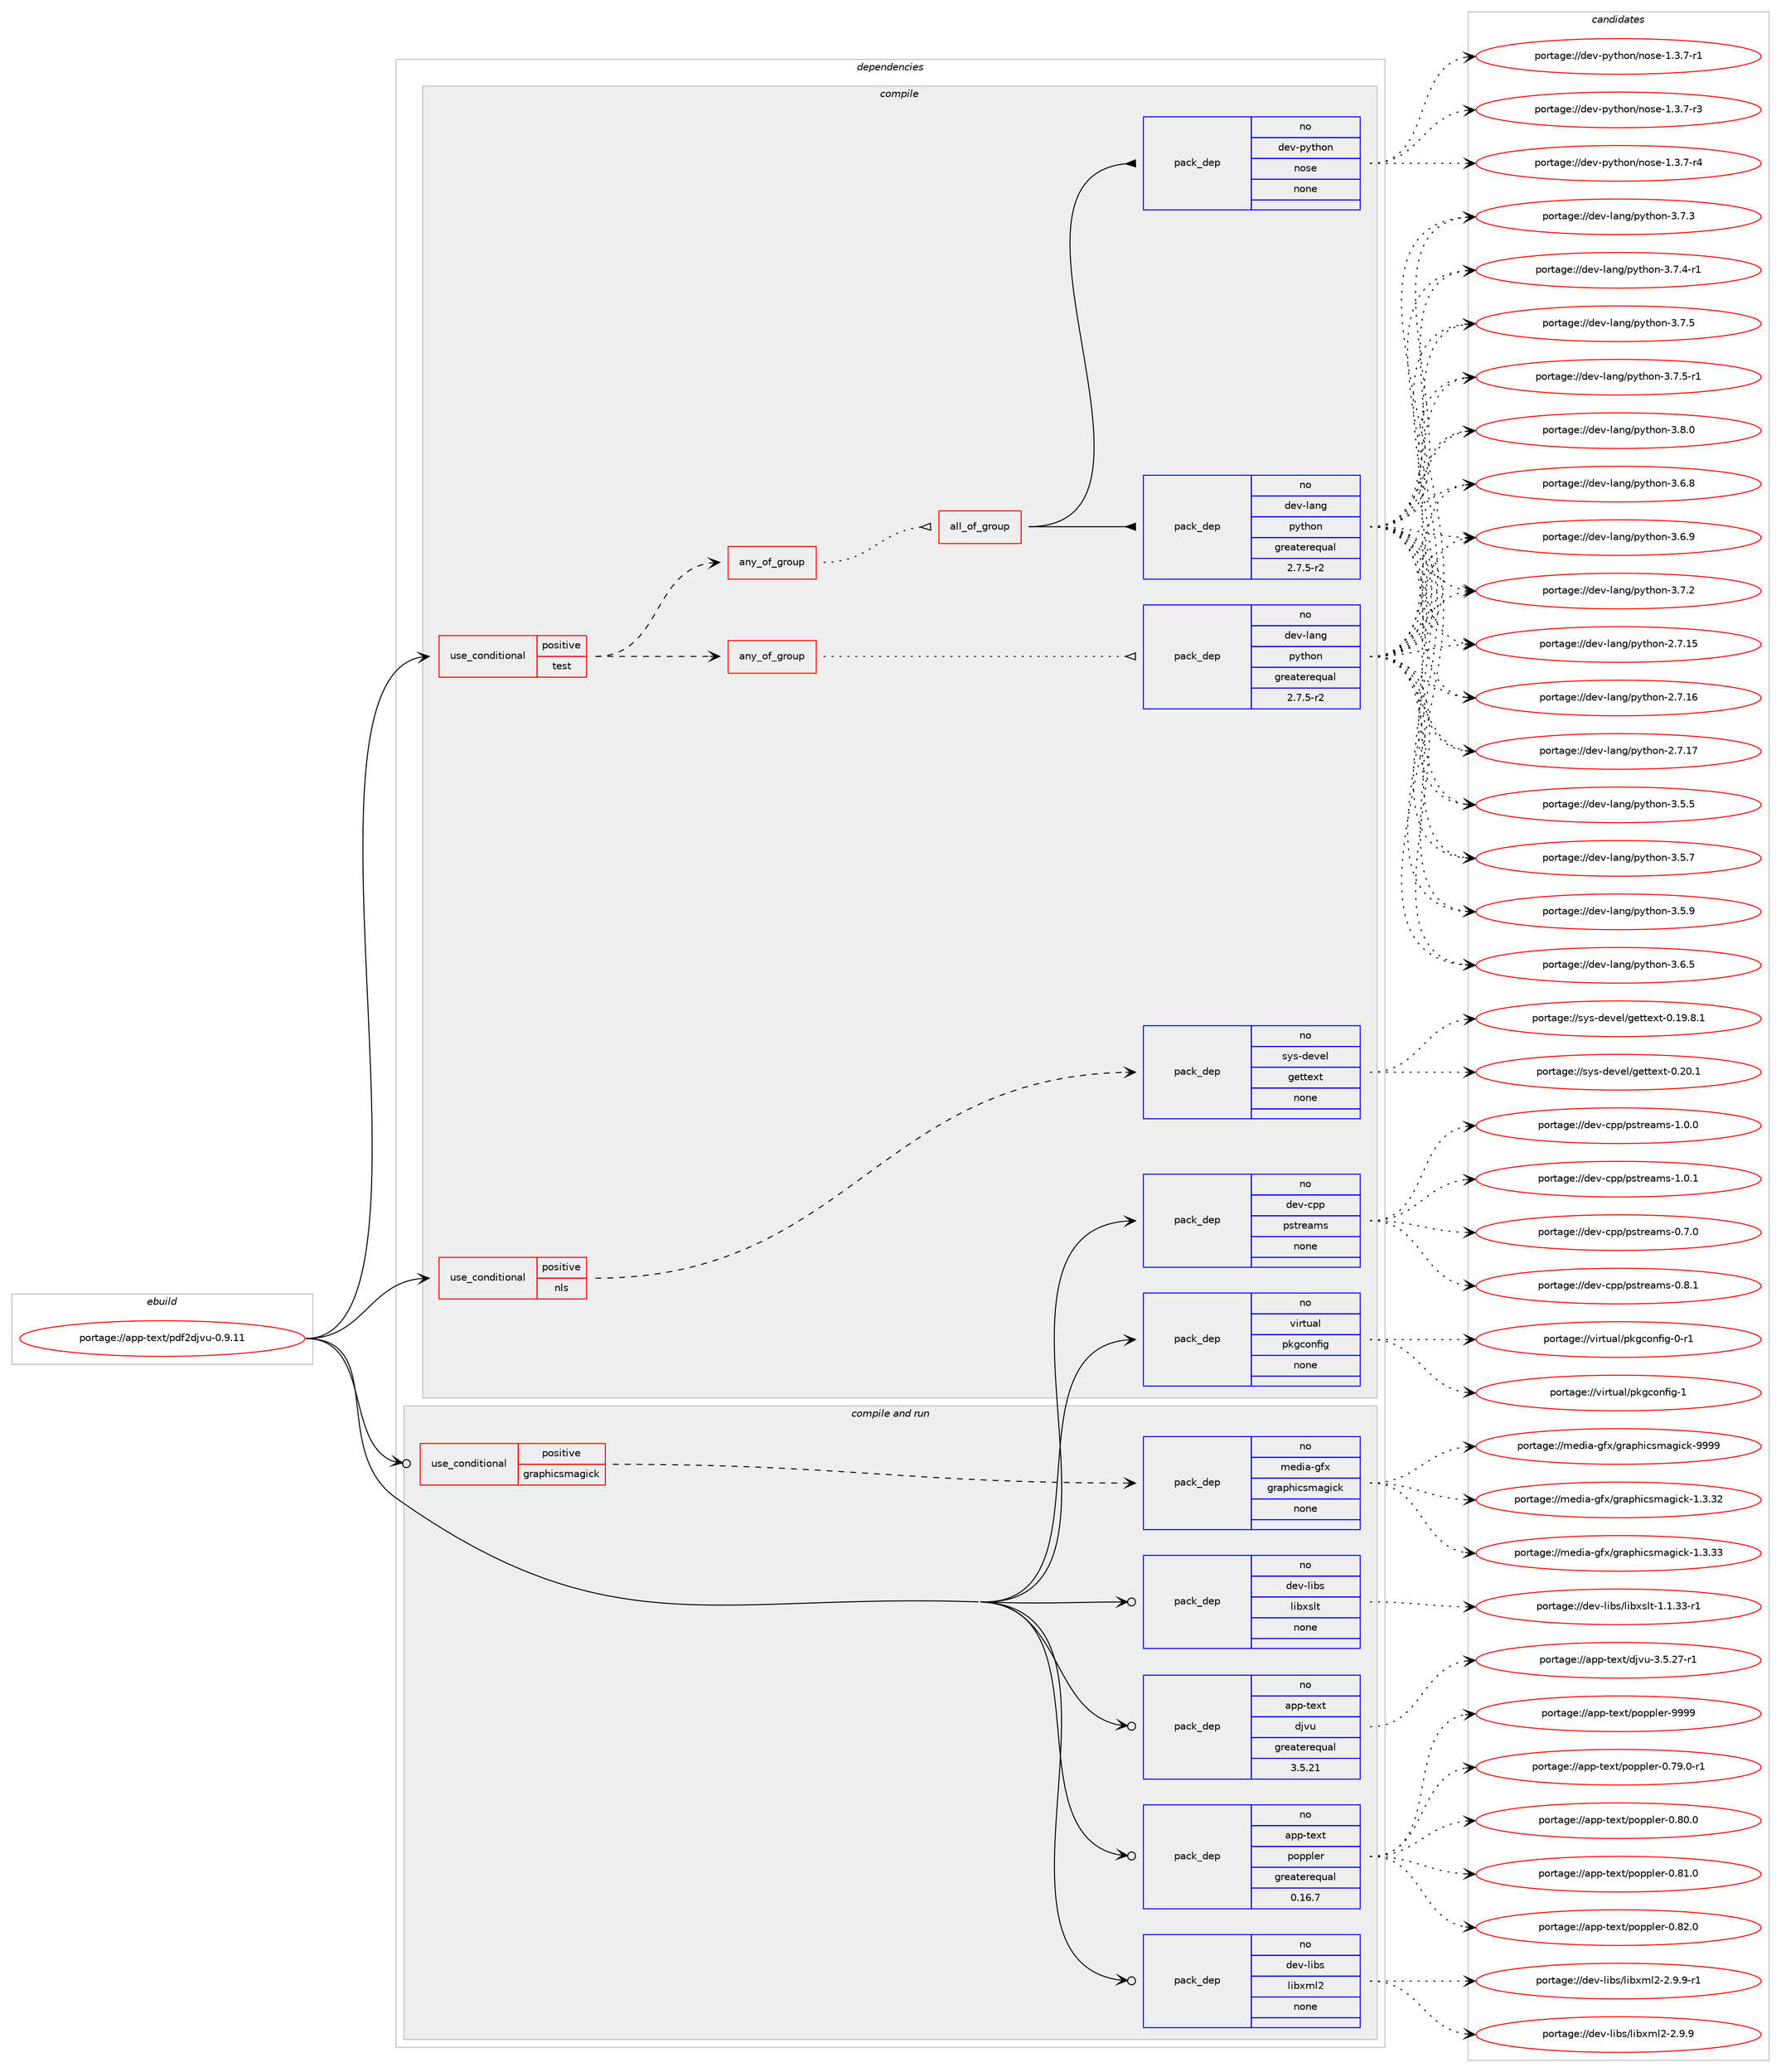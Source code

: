 digraph prolog {

# *************
# Graph options
# *************

newrank=true;
concentrate=true;
compound=true;
graph [rankdir=LR,fontname=Helvetica,fontsize=10,ranksep=1.5];#, ranksep=2.5, nodesep=0.2];
edge  [arrowhead=vee];
node  [fontname=Helvetica,fontsize=10];

# **********
# The ebuild
# **********

subgraph cluster_leftcol {
color=gray;
rank=same;
label=<<i>ebuild</i>>;
id [label="portage://app-text/pdf2djvu-0.9.11", color=red, width=4, href="../app-text/pdf2djvu-0.9.11.svg"];
}

# ****************
# The dependencies
# ****************

subgraph cluster_midcol {
color=gray;
label=<<i>dependencies</i>>;
subgraph cluster_compile {
fillcolor="#eeeeee";
style=filled;
label=<<i>compile</i>>;
subgraph cond11129 {
dependency46570 [label=<<TABLE BORDER="0" CELLBORDER="1" CELLSPACING="0" CELLPADDING="4"><TR><TD ROWSPAN="3" CELLPADDING="10">use_conditional</TD></TR><TR><TD>positive</TD></TR><TR><TD>nls</TD></TR></TABLE>>, shape=none, color=red];
subgraph pack34637 {
dependency46571 [label=<<TABLE BORDER="0" CELLBORDER="1" CELLSPACING="0" CELLPADDING="4" WIDTH="220"><TR><TD ROWSPAN="6" CELLPADDING="30">pack_dep</TD></TR><TR><TD WIDTH="110">no</TD></TR><TR><TD>sys-devel</TD></TR><TR><TD>gettext</TD></TR><TR><TD>none</TD></TR><TR><TD></TD></TR></TABLE>>, shape=none, color=blue];
}
dependency46570:e -> dependency46571:w [weight=20,style="dashed",arrowhead="vee"];
}
id:e -> dependency46570:w [weight=20,style="solid",arrowhead="vee"];
subgraph cond11130 {
dependency46572 [label=<<TABLE BORDER="0" CELLBORDER="1" CELLSPACING="0" CELLPADDING="4"><TR><TD ROWSPAN="3" CELLPADDING="10">use_conditional</TD></TR><TR><TD>positive</TD></TR><TR><TD>test</TD></TR></TABLE>>, shape=none, color=red];
subgraph any780 {
dependency46573 [label=<<TABLE BORDER="0" CELLBORDER="1" CELLSPACING="0" CELLPADDING="4"><TR><TD CELLPADDING="10">any_of_group</TD></TR></TABLE>>, shape=none, color=red];subgraph pack34638 {
dependency46574 [label=<<TABLE BORDER="0" CELLBORDER="1" CELLSPACING="0" CELLPADDING="4" WIDTH="220"><TR><TD ROWSPAN="6" CELLPADDING="30">pack_dep</TD></TR><TR><TD WIDTH="110">no</TD></TR><TR><TD>dev-lang</TD></TR><TR><TD>python</TD></TR><TR><TD>greaterequal</TD></TR><TR><TD>2.7.5-r2</TD></TR></TABLE>>, shape=none, color=blue];
}
dependency46573:e -> dependency46574:w [weight=20,style="dotted",arrowhead="oinv"];
}
dependency46572:e -> dependency46573:w [weight=20,style="dashed",arrowhead="vee"];
subgraph any781 {
dependency46575 [label=<<TABLE BORDER="0" CELLBORDER="1" CELLSPACING="0" CELLPADDING="4"><TR><TD CELLPADDING="10">any_of_group</TD></TR></TABLE>>, shape=none, color=red];subgraph all27 {
dependency46576 [label=<<TABLE BORDER="0" CELLBORDER="1" CELLSPACING="0" CELLPADDING="4"><TR><TD CELLPADDING="10">all_of_group</TD></TR></TABLE>>, shape=none, color=red];subgraph pack34639 {
dependency46577 [label=<<TABLE BORDER="0" CELLBORDER="1" CELLSPACING="0" CELLPADDING="4" WIDTH="220"><TR><TD ROWSPAN="6" CELLPADDING="30">pack_dep</TD></TR><TR><TD WIDTH="110">no</TD></TR><TR><TD>dev-lang</TD></TR><TR><TD>python</TD></TR><TR><TD>greaterequal</TD></TR><TR><TD>2.7.5-r2</TD></TR></TABLE>>, shape=none, color=blue];
}
dependency46576:e -> dependency46577:w [weight=20,style="solid",arrowhead="inv"];
subgraph pack34640 {
dependency46578 [label=<<TABLE BORDER="0" CELLBORDER="1" CELLSPACING="0" CELLPADDING="4" WIDTH="220"><TR><TD ROWSPAN="6" CELLPADDING="30">pack_dep</TD></TR><TR><TD WIDTH="110">no</TD></TR><TR><TD>dev-python</TD></TR><TR><TD>nose</TD></TR><TR><TD>none</TD></TR><TR><TD></TD></TR></TABLE>>, shape=none, color=blue];
}
dependency46576:e -> dependency46578:w [weight=20,style="solid",arrowhead="inv"];
}
dependency46575:e -> dependency46576:w [weight=20,style="dotted",arrowhead="oinv"];
}
dependency46572:e -> dependency46575:w [weight=20,style="dashed",arrowhead="vee"];
}
id:e -> dependency46572:w [weight=20,style="solid",arrowhead="vee"];
subgraph pack34641 {
dependency46579 [label=<<TABLE BORDER="0" CELLBORDER="1" CELLSPACING="0" CELLPADDING="4" WIDTH="220"><TR><TD ROWSPAN="6" CELLPADDING="30">pack_dep</TD></TR><TR><TD WIDTH="110">no</TD></TR><TR><TD>dev-cpp</TD></TR><TR><TD>pstreams</TD></TR><TR><TD>none</TD></TR><TR><TD></TD></TR></TABLE>>, shape=none, color=blue];
}
id:e -> dependency46579:w [weight=20,style="solid",arrowhead="vee"];
subgraph pack34642 {
dependency46580 [label=<<TABLE BORDER="0" CELLBORDER="1" CELLSPACING="0" CELLPADDING="4" WIDTH="220"><TR><TD ROWSPAN="6" CELLPADDING="30">pack_dep</TD></TR><TR><TD WIDTH="110">no</TD></TR><TR><TD>virtual</TD></TR><TR><TD>pkgconfig</TD></TR><TR><TD>none</TD></TR><TR><TD></TD></TR></TABLE>>, shape=none, color=blue];
}
id:e -> dependency46580:w [weight=20,style="solid",arrowhead="vee"];
}
subgraph cluster_compileandrun {
fillcolor="#eeeeee";
style=filled;
label=<<i>compile and run</i>>;
subgraph cond11131 {
dependency46581 [label=<<TABLE BORDER="0" CELLBORDER="1" CELLSPACING="0" CELLPADDING="4"><TR><TD ROWSPAN="3" CELLPADDING="10">use_conditional</TD></TR><TR><TD>positive</TD></TR><TR><TD>graphicsmagick</TD></TR></TABLE>>, shape=none, color=red];
subgraph pack34643 {
dependency46582 [label=<<TABLE BORDER="0" CELLBORDER="1" CELLSPACING="0" CELLPADDING="4" WIDTH="220"><TR><TD ROWSPAN="6" CELLPADDING="30">pack_dep</TD></TR><TR><TD WIDTH="110">no</TD></TR><TR><TD>media-gfx</TD></TR><TR><TD>graphicsmagick</TD></TR><TR><TD>none</TD></TR><TR><TD></TD></TR></TABLE>>, shape=none, color=blue];
}
dependency46581:e -> dependency46582:w [weight=20,style="dashed",arrowhead="vee"];
}
id:e -> dependency46581:w [weight=20,style="solid",arrowhead="odotvee"];
subgraph pack34644 {
dependency46583 [label=<<TABLE BORDER="0" CELLBORDER="1" CELLSPACING="0" CELLPADDING="4" WIDTH="220"><TR><TD ROWSPAN="6" CELLPADDING="30">pack_dep</TD></TR><TR><TD WIDTH="110">no</TD></TR><TR><TD>app-text</TD></TR><TR><TD>djvu</TD></TR><TR><TD>greaterequal</TD></TR><TR><TD>3.5.21</TD></TR></TABLE>>, shape=none, color=blue];
}
id:e -> dependency46583:w [weight=20,style="solid",arrowhead="odotvee"];
subgraph pack34645 {
dependency46584 [label=<<TABLE BORDER="0" CELLBORDER="1" CELLSPACING="0" CELLPADDING="4" WIDTH="220"><TR><TD ROWSPAN="6" CELLPADDING="30">pack_dep</TD></TR><TR><TD WIDTH="110">no</TD></TR><TR><TD>app-text</TD></TR><TR><TD>poppler</TD></TR><TR><TD>greaterequal</TD></TR><TR><TD>0.16.7</TD></TR></TABLE>>, shape=none, color=blue];
}
id:e -> dependency46584:w [weight=20,style="solid",arrowhead="odotvee"];
subgraph pack34646 {
dependency46585 [label=<<TABLE BORDER="0" CELLBORDER="1" CELLSPACING="0" CELLPADDING="4" WIDTH="220"><TR><TD ROWSPAN="6" CELLPADDING="30">pack_dep</TD></TR><TR><TD WIDTH="110">no</TD></TR><TR><TD>dev-libs</TD></TR><TR><TD>libxml2</TD></TR><TR><TD>none</TD></TR><TR><TD></TD></TR></TABLE>>, shape=none, color=blue];
}
id:e -> dependency46585:w [weight=20,style="solid",arrowhead="odotvee"];
subgraph pack34647 {
dependency46586 [label=<<TABLE BORDER="0" CELLBORDER="1" CELLSPACING="0" CELLPADDING="4" WIDTH="220"><TR><TD ROWSPAN="6" CELLPADDING="30">pack_dep</TD></TR><TR><TD WIDTH="110">no</TD></TR><TR><TD>dev-libs</TD></TR><TR><TD>libxslt</TD></TR><TR><TD>none</TD></TR><TR><TD></TD></TR></TABLE>>, shape=none, color=blue];
}
id:e -> dependency46586:w [weight=20,style="solid",arrowhead="odotvee"];
}
subgraph cluster_run {
fillcolor="#eeeeee";
style=filled;
label=<<i>run</i>>;
}
}

# **************
# The candidates
# **************

subgraph cluster_choices {
rank=same;
color=gray;
label=<<i>candidates</i>>;

subgraph choice34637 {
color=black;
nodesep=1;
choiceportage1151211154510010111810110847103101116116101120116454846495746564649 [label="portage://sys-devel/gettext-0.19.8.1", color=red, width=4,href="../sys-devel/gettext-0.19.8.1.svg"];
choiceportage115121115451001011181011084710310111611610112011645484650484649 [label="portage://sys-devel/gettext-0.20.1", color=red, width=4,href="../sys-devel/gettext-0.20.1.svg"];
dependency46571:e -> choiceportage1151211154510010111810110847103101116116101120116454846495746564649:w [style=dotted,weight="100"];
dependency46571:e -> choiceportage115121115451001011181011084710310111611610112011645484650484649:w [style=dotted,weight="100"];
}
subgraph choice34638 {
color=black;
nodesep=1;
choiceportage10010111845108971101034711212111610411111045504655464953 [label="portage://dev-lang/python-2.7.15", color=red, width=4,href="../dev-lang/python-2.7.15.svg"];
choiceportage10010111845108971101034711212111610411111045504655464954 [label="portage://dev-lang/python-2.7.16", color=red, width=4,href="../dev-lang/python-2.7.16.svg"];
choiceportage10010111845108971101034711212111610411111045504655464955 [label="portage://dev-lang/python-2.7.17", color=red, width=4,href="../dev-lang/python-2.7.17.svg"];
choiceportage100101118451089711010347112121116104111110455146534653 [label="portage://dev-lang/python-3.5.5", color=red, width=4,href="../dev-lang/python-3.5.5.svg"];
choiceportage100101118451089711010347112121116104111110455146534655 [label="portage://dev-lang/python-3.5.7", color=red, width=4,href="../dev-lang/python-3.5.7.svg"];
choiceportage100101118451089711010347112121116104111110455146534657 [label="portage://dev-lang/python-3.5.9", color=red, width=4,href="../dev-lang/python-3.5.9.svg"];
choiceportage100101118451089711010347112121116104111110455146544653 [label="portage://dev-lang/python-3.6.5", color=red, width=4,href="../dev-lang/python-3.6.5.svg"];
choiceportage100101118451089711010347112121116104111110455146544656 [label="portage://dev-lang/python-3.6.8", color=red, width=4,href="../dev-lang/python-3.6.8.svg"];
choiceportage100101118451089711010347112121116104111110455146544657 [label="portage://dev-lang/python-3.6.9", color=red, width=4,href="../dev-lang/python-3.6.9.svg"];
choiceportage100101118451089711010347112121116104111110455146554650 [label="portage://dev-lang/python-3.7.2", color=red, width=4,href="../dev-lang/python-3.7.2.svg"];
choiceportage100101118451089711010347112121116104111110455146554651 [label="portage://dev-lang/python-3.7.3", color=red, width=4,href="../dev-lang/python-3.7.3.svg"];
choiceportage1001011184510897110103471121211161041111104551465546524511449 [label="portage://dev-lang/python-3.7.4-r1", color=red, width=4,href="../dev-lang/python-3.7.4-r1.svg"];
choiceportage100101118451089711010347112121116104111110455146554653 [label="portage://dev-lang/python-3.7.5", color=red, width=4,href="../dev-lang/python-3.7.5.svg"];
choiceportage1001011184510897110103471121211161041111104551465546534511449 [label="portage://dev-lang/python-3.7.5-r1", color=red, width=4,href="../dev-lang/python-3.7.5-r1.svg"];
choiceportage100101118451089711010347112121116104111110455146564648 [label="portage://dev-lang/python-3.8.0", color=red, width=4,href="../dev-lang/python-3.8.0.svg"];
dependency46574:e -> choiceportage10010111845108971101034711212111610411111045504655464953:w [style=dotted,weight="100"];
dependency46574:e -> choiceportage10010111845108971101034711212111610411111045504655464954:w [style=dotted,weight="100"];
dependency46574:e -> choiceportage10010111845108971101034711212111610411111045504655464955:w [style=dotted,weight="100"];
dependency46574:e -> choiceportage100101118451089711010347112121116104111110455146534653:w [style=dotted,weight="100"];
dependency46574:e -> choiceportage100101118451089711010347112121116104111110455146534655:w [style=dotted,weight="100"];
dependency46574:e -> choiceportage100101118451089711010347112121116104111110455146534657:w [style=dotted,weight="100"];
dependency46574:e -> choiceportage100101118451089711010347112121116104111110455146544653:w [style=dotted,weight="100"];
dependency46574:e -> choiceportage100101118451089711010347112121116104111110455146544656:w [style=dotted,weight="100"];
dependency46574:e -> choiceportage100101118451089711010347112121116104111110455146544657:w [style=dotted,weight="100"];
dependency46574:e -> choiceportage100101118451089711010347112121116104111110455146554650:w [style=dotted,weight="100"];
dependency46574:e -> choiceportage100101118451089711010347112121116104111110455146554651:w [style=dotted,weight="100"];
dependency46574:e -> choiceportage1001011184510897110103471121211161041111104551465546524511449:w [style=dotted,weight="100"];
dependency46574:e -> choiceportage100101118451089711010347112121116104111110455146554653:w [style=dotted,weight="100"];
dependency46574:e -> choiceportage1001011184510897110103471121211161041111104551465546534511449:w [style=dotted,weight="100"];
dependency46574:e -> choiceportage100101118451089711010347112121116104111110455146564648:w [style=dotted,weight="100"];
}
subgraph choice34639 {
color=black;
nodesep=1;
choiceportage10010111845108971101034711212111610411111045504655464953 [label="portage://dev-lang/python-2.7.15", color=red, width=4,href="../dev-lang/python-2.7.15.svg"];
choiceportage10010111845108971101034711212111610411111045504655464954 [label="portage://dev-lang/python-2.7.16", color=red, width=4,href="../dev-lang/python-2.7.16.svg"];
choiceportage10010111845108971101034711212111610411111045504655464955 [label="portage://dev-lang/python-2.7.17", color=red, width=4,href="../dev-lang/python-2.7.17.svg"];
choiceportage100101118451089711010347112121116104111110455146534653 [label="portage://dev-lang/python-3.5.5", color=red, width=4,href="../dev-lang/python-3.5.5.svg"];
choiceportage100101118451089711010347112121116104111110455146534655 [label="portage://dev-lang/python-3.5.7", color=red, width=4,href="../dev-lang/python-3.5.7.svg"];
choiceportage100101118451089711010347112121116104111110455146534657 [label="portage://dev-lang/python-3.5.9", color=red, width=4,href="../dev-lang/python-3.5.9.svg"];
choiceportage100101118451089711010347112121116104111110455146544653 [label="portage://dev-lang/python-3.6.5", color=red, width=4,href="../dev-lang/python-3.6.5.svg"];
choiceportage100101118451089711010347112121116104111110455146544656 [label="portage://dev-lang/python-3.6.8", color=red, width=4,href="../dev-lang/python-3.6.8.svg"];
choiceportage100101118451089711010347112121116104111110455146544657 [label="portage://dev-lang/python-3.6.9", color=red, width=4,href="../dev-lang/python-3.6.9.svg"];
choiceportage100101118451089711010347112121116104111110455146554650 [label="portage://dev-lang/python-3.7.2", color=red, width=4,href="../dev-lang/python-3.7.2.svg"];
choiceportage100101118451089711010347112121116104111110455146554651 [label="portage://dev-lang/python-3.7.3", color=red, width=4,href="../dev-lang/python-3.7.3.svg"];
choiceportage1001011184510897110103471121211161041111104551465546524511449 [label="portage://dev-lang/python-3.7.4-r1", color=red, width=4,href="../dev-lang/python-3.7.4-r1.svg"];
choiceportage100101118451089711010347112121116104111110455146554653 [label="portage://dev-lang/python-3.7.5", color=red, width=4,href="../dev-lang/python-3.7.5.svg"];
choiceportage1001011184510897110103471121211161041111104551465546534511449 [label="portage://dev-lang/python-3.7.5-r1", color=red, width=4,href="../dev-lang/python-3.7.5-r1.svg"];
choiceportage100101118451089711010347112121116104111110455146564648 [label="portage://dev-lang/python-3.8.0", color=red, width=4,href="../dev-lang/python-3.8.0.svg"];
dependency46577:e -> choiceportage10010111845108971101034711212111610411111045504655464953:w [style=dotted,weight="100"];
dependency46577:e -> choiceportage10010111845108971101034711212111610411111045504655464954:w [style=dotted,weight="100"];
dependency46577:e -> choiceportage10010111845108971101034711212111610411111045504655464955:w [style=dotted,weight="100"];
dependency46577:e -> choiceportage100101118451089711010347112121116104111110455146534653:w [style=dotted,weight="100"];
dependency46577:e -> choiceportage100101118451089711010347112121116104111110455146534655:w [style=dotted,weight="100"];
dependency46577:e -> choiceportage100101118451089711010347112121116104111110455146534657:w [style=dotted,weight="100"];
dependency46577:e -> choiceportage100101118451089711010347112121116104111110455146544653:w [style=dotted,weight="100"];
dependency46577:e -> choiceportage100101118451089711010347112121116104111110455146544656:w [style=dotted,weight="100"];
dependency46577:e -> choiceportage100101118451089711010347112121116104111110455146544657:w [style=dotted,weight="100"];
dependency46577:e -> choiceportage100101118451089711010347112121116104111110455146554650:w [style=dotted,weight="100"];
dependency46577:e -> choiceportage100101118451089711010347112121116104111110455146554651:w [style=dotted,weight="100"];
dependency46577:e -> choiceportage1001011184510897110103471121211161041111104551465546524511449:w [style=dotted,weight="100"];
dependency46577:e -> choiceportage100101118451089711010347112121116104111110455146554653:w [style=dotted,weight="100"];
dependency46577:e -> choiceportage1001011184510897110103471121211161041111104551465546534511449:w [style=dotted,weight="100"];
dependency46577:e -> choiceportage100101118451089711010347112121116104111110455146564648:w [style=dotted,weight="100"];
}
subgraph choice34640 {
color=black;
nodesep=1;
choiceportage10010111845112121116104111110471101111151014549465146554511449 [label="portage://dev-python/nose-1.3.7-r1", color=red, width=4,href="../dev-python/nose-1.3.7-r1.svg"];
choiceportage10010111845112121116104111110471101111151014549465146554511451 [label="portage://dev-python/nose-1.3.7-r3", color=red, width=4,href="../dev-python/nose-1.3.7-r3.svg"];
choiceportage10010111845112121116104111110471101111151014549465146554511452 [label="portage://dev-python/nose-1.3.7-r4", color=red, width=4,href="../dev-python/nose-1.3.7-r4.svg"];
dependency46578:e -> choiceportage10010111845112121116104111110471101111151014549465146554511449:w [style=dotted,weight="100"];
dependency46578:e -> choiceportage10010111845112121116104111110471101111151014549465146554511451:w [style=dotted,weight="100"];
dependency46578:e -> choiceportage10010111845112121116104111110471101111151014549465146554511452:w [style=dotted,weight="100"];
}
subgraph choice34641 {
color=black;
nodesep=1;
choiceportage10010111845991121124711211511611410197109115454846554648 [label="portage://dev-cpp/pstreams-0.7.0", color=red, width=4,href="../dev-cpp/pstreams-0.7.0.svg"];
choiceportage10010111845991121124711211511611410197109115454846564649 [label="portage://dev-cpp/pstreams-0.8.1", color=red, width=4,href="../dev-cpp/pstreams-0.8.1.svg"];
choiceportage10010111845991121124711211511611410197109115454946484648 [label="portage://dev-cpp/pstreams-1.0.0", color=red, width=4,href="../dev-cpp/pstreams-1.0.0.svg"];
choiceportage10010111845991121124711211511611410197109115454946484649 [label="portage://dev-cpp/pstreams-1.0.1", color=red, width=4,href="../dev-cpp/pstreams-1.0.1.svg"];
dependency46579:e -> choiceportage10010111845991121124711211511611410197109115454846554648:w [style=dotted,weight="100"];
dependency46579:e -> choiceportage10010111845991121124711211511611410197109115454846564649:w [style=dotted,weight="100"];
dependency46579:e -> choiceportage10010111845991121124711211511611410197109115454946484648:w [style=dotted,weight="100"];
dependency46579:e -> choiceportage10010111845991121124711211511611410197109115454946484649:w [style=dotted,weight="100"];
}
subgraph choice34642 {
color=black;
nodesep=1;
choiceportage11810511411611797108471121071039911111010210510345484511449 [label="portage://virtual/pkgconfig-0-r1", color=red, width=4,href="../virtual/pkgconfig-0-r1.svg"];
choiceportage1181051141161179710847112107103991111101021051034549 [label="portage://virtual/pkgconfig-1", color=red, width=4,href="../virtual/pkgconfig-1.svg"];
dependency46580:e -> choiceportage11810511411611797108471121071039911111010210510345484511449:w [style=dotted,weight="100"];
dependency46580:e -> choiceportage1181051141161179710847112107103991111101021051034549:w [style=dotted,weight="100"];
}
subgraph choice34643 {
color=black;
nodesep=1;
choiceportage1091011001059745103102120471031149711210410599115109971031059910745494651465150 [label="portage://media-gfx/graphicsmagick-1.3.32", color=red, width=4,href="../media-gfx/graphicsmagick-1.3.32.svg"];
choiceportage1091011001059745103102120471031149711210410599115109971031059910745494651465151 [label="portage://media-gfx/graphicsmagick-1.3.33", color=red, width=4,href="../media-gfx/graphicsmagick-1.3.33.svg"];
choiceportage109101100105974510310212047103114971121041059911510997103105991074557575757 [label="portage://media-gfx/graphicsmagick-9999", color=red, width=4,href="../media-gfx/graphicsmagick-9999.svg"];
dependency46582:e -> choiceportage1091011001059745103102120471031149711210410599115109971031059910745494651465150:w [style=dotted,weight="100"];
dependency46582:e -> choiceportage1091011001059745103102120471031149711210410599115109971031059910745494651465151:w [style=dotted,weight="100"];
dependency46582:e -> choiceportage109101100105974510310212047103114971121041059911510997103105991074557575757:w [style=dotted,weight="100"];
}
subgraph choice34644 {
color=black;
nodesep=1;
choiceportage971121124511610112011647100106118117455146534650554511449 [label="portage://app-text/djvu-3.5.27-r1", color=red, width=4,href="../app-text/djvu-3.5.27-r1.svg"];
dependency46583:e -> choiceportage971121124511610112011647100106118117455146534650554511449:w [style=dotted,weight="100"];
}
subgraph choice34645 {
color=black;
nodesep=1;
choiceportage971121124511610112011647112111112112108101114454846555746484511449 [label="portage://app-text/poppler-0.79.0-r1", color=red, width=4,href="../app-text/poppler-0.79.0-r1.svg"];
choiceportage97112112451161011201164711211111211210810111445484656484648 [label="portage://app-text/poppler-0.80.0", color=red, width=4,href="../app-text/poppler-0.80.0.svg"];
choiceportage97112112451161011201164711211111211210810111445484656494648 [label="portage://app-text/poppler-0.81.0", color=red, width=4,href="../app-text/poppler-0.81.0.svg"];
choiceportage97112112451161011201164711211111211210810111445484656504648 [label="portage://app-text/poppler-0.82.0", color=red, width=4,href="../app-text/poppler-0.82.0.svg"];
choiceportage9711211245116101120116471121111121121081011144557575757 [label="portage://app-text/poppler-9999", color=red, width=4,href="../app-text/poppler-9999.svg"];
dependency46584:e -> choiceportage971121124511610112011647112111112112108101114454846555746484511449:w [style=dotted,weight="100"];
dependency46584:e -> choiceportage97112112451161011201164711211111211210810111445484656484648:w [style=dotted,weight="100"];
dependency46584:e -> choiceportage97112112451161011201164711211111211210810111445484656494648:w [style=dotted,weight="100"];
dependency46584:e -> choiceportage97112112451161011201164711211111211210810111445484656504648:w [style=dotted,weight="100"];
dependency46584:e -> choiceportage9711211245116101120116471121111121121081011144557575757:w [style=dotted,weight="100"];
}
subgraph choice34646 {
color=black;
nodesep=1;
choiceportage1001011184510810598115471081059812010910850455046574657 [label="portage://dev-libs/libxml2-2.9.9", color=red, width=4,href="../dev-libs/libxml2-2.9.9.svg"];
choiceportage10010111845108105981154710810598120109108504550465746574511449 [label="portage://dev-libs/libxml2-2.9.9-r1", color=red, width=4,href="../dev-libs/libxml2-2.9.9-r1.svg"];
dependency46585:e -> choiceportage1001011184510810598115471081059812010910850455046574657:w [style=dotted,weight="100"];
dependency46585:e -> choiceportage10010111845108105981154710810598120109108504550465746574511449:w [style=dotted,weight="100"];
}
subgraph choice34647 {
color=black;
nodesep=1;
choiceportage10010111845108105981154710810598120115108116454946494651514511449 [label="portage://dev-libs/libxslt-1.1.33-r1", color=red, width=4,href="../dev-libs/libxslt-1.1.33-r1.svg"];
dependency46586:e -> choiceportage10010111845108105981154710810598120115108116454946494651514511449:w [style=dotted,weight="100"];
}
}

}
